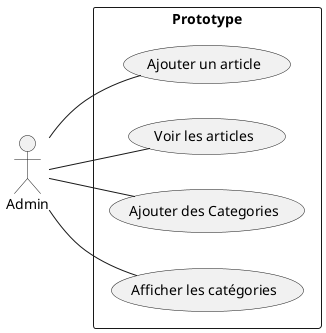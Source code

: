 @startuml
left to right direction
actor Admin

rectangle "Prototype" {
    Admin -- (Ajouter un article)
    Admin -- (Voir les articles)
    Admin -- (Ajouter des Categories)
    Admin -- (Afficher les catégories)
}

@enduml
